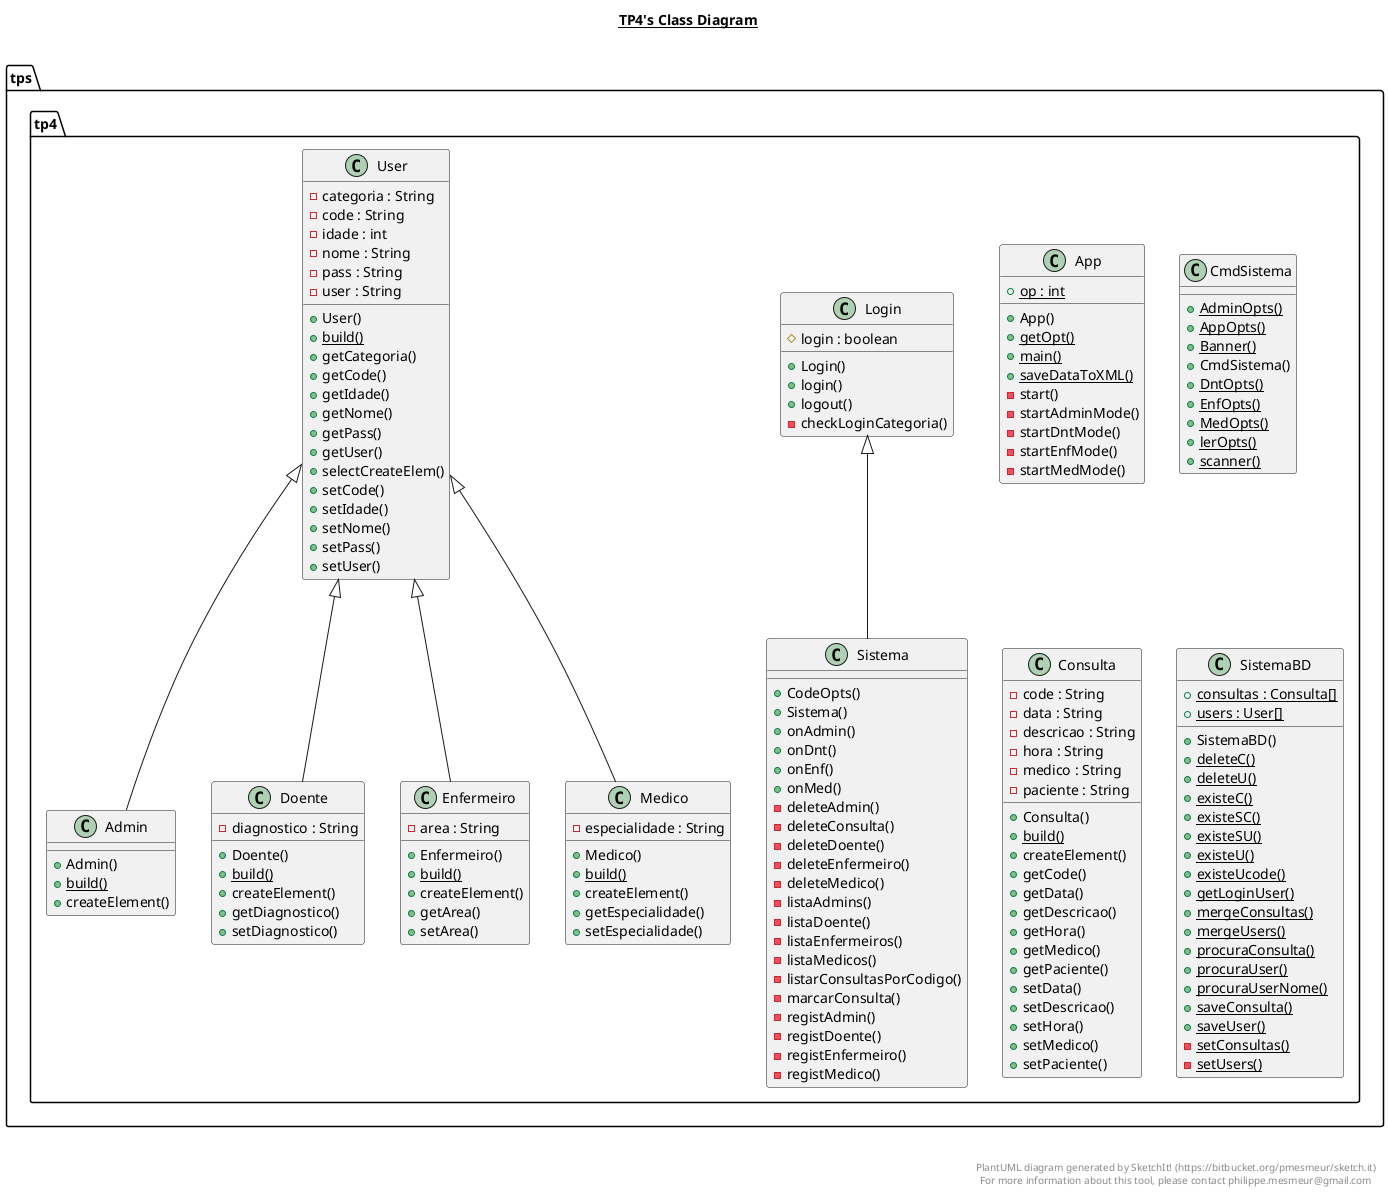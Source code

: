@startuml

title __TP4's Class Diagram__\n

  namespace tps.tp4 {
    class tps.tp4.Admin {
        + Admin()
        {static} + build()
        + createElement()
    }
  }
  

  namespace tps.tp4 {
    class tps.tp4.App {
        {static} + op : int
        + App()
        {static} + getOpt()
        {static} + main()
        {static} + saveDataToXML()
        - start()
        - startAdminMode()
        - startDntMode()
        - startEnfMode()
        - startMedMode()
    }
  }
  

  namespace tps.tp4 {
    class tps.tp4.CmdSistema {
        {static} + AdminOpts()
        {static} + AppOpts()
        {static} + Banner()
        + CmdSistema()
        {static} + DntOpts()
        {static} + EnfOpts()
        {static} + MedOpts()
        {static} + lerOpts()
        {static} + scanner()
    }
  }
  

  namespace tps.tp4 {
    class tps.tp4.Consulta {
        - code : String
        - data : String
        - descricao : String
        - hora : String
        - medico : String
        - paciente : String
        + Consulta()
        {static} + build()
        + createElement()
        + getCode()
        + getData()
        + getDescricao()
        + getHora()
        + getMedico()
        + getPaciente()
        + setData()
        + setDescricao()
        + setHora()
        + setMedico()
        + setPaciente()
    }
  }
  

  namespace tps.tp4 {
    class tps.tp4.Doente {
        - diagnostico : String
        + Doente()
        {static} + build()
        + createElement()
        + getDiagnostico()
        + setDiagnostico()
    }
  }
  

  namespace tps.tp4 {
    class tps.tp4.Enfermeiro {
        - area : String
        + Enfermeiro()
        {static} + build()
        + createElement()
        + getArea()
        + setArea()
    }
  }
  

  namespace tps.tp4 {
    class tps.tp4.Login {
        # login : boolean
        + Login()
        + login()
        + logout()
        - checkLoginCategoria()
    }
  }
  

  namespace tps.tp4 {
    class tps.tp4.Medico {
        - especialidade : String
        + Medico()
        {static} + build()
        + createElement()
        + getEspecialidade()
        + setEspecialidade()
    }
  }
  

  namespace tps.tp4 {
    class tps.tp4.Sistema {
        + CodeOpts()
        + Sistema()
        + onAdmin()
        + onDnt()
        + onEnf()
        + onMed()
        - deleteAdmin()
        - deleteConsulta()
        - deleteDoente()
        - deleteEnfermeiro()
        - deleteMedico()
        - listaAdmins()
        - listaDoente()
        - listaEnfermeiros()
        - listaMedicos()
        - listarConsultasPorCodigo()
        - marcarConsulta()
        - registAdmin()
        - registDoente()
        - registEnfermeiro()
        - registMedico()
    }
  }
  

  namespace tps.tp4 {
    class tps.tp4.SistemaBD {
        {static} + consultas : Consulta[]
        {static} + users : User[]
        + SistemaBD()
        {static} + deleteC()
        {static} + deleteU()
        {static} + existeC()
        {static} + existeSC()
        {static} + existeSU()
        {static} + existeU()
        {static} + existeUcode()
        {static} + getLoginUser()
        {static} + mergeConsultas()
        {static} + mergeUsers()
        {static} + procuraConsulta()
        {static} + procuraUser()
        {static} + procuraUserNome()
        {static} + saveConsulta()
        {static} + saveUser()
        {static} - setConsultas()
        {static} - setUsers()
    }
  }
  

  namespace tps.tp4 {
    class tps.tp4.User {
        - categoria : String
        - code : String
        - idade : int
        - nome : String
        - pass : String
        - user : String
        + User()
        {static} + build()
        + getCategoria()
        + getCode()
        + getIdade()
        + getNome()
        + getPass()
        + getUser()
        + selectCreateElem()
        + setCode()
        + setIdade()
        + setNome()
        + setPass()
        + setUser()
    }
  }
  

  tps.tp4.Admin -up-|> tps.tp4.User
  tps.tp4.Doente -up-|> tps.tp4.User
  tps.tp4.Enfermeiro -up-|> tps.tp4.User
  tps.tp4.Medico -up-|> tps.tp4.User
  tps.tp4.Sistema -up-|> tps.tp4.Login


right footer


PlantUML diagram generated by SketchIt! (https://bitbucket.org/pmesmeur/sketch.it)
For more information about this tool, please contact philippe.mesmeur@gmail.com
endfooter

@enduml
